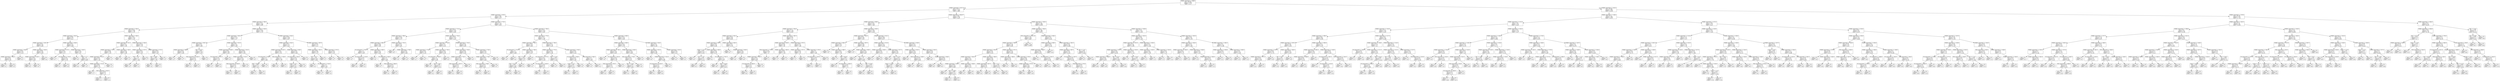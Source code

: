 digraph Tree {
node [shape=box] ;
0 [label="NMHC_measured <= 1068.5\nmse = 48.089\nsamples = 2135\nvalue = 9.113"] ;
1 [label="NMHC_measured <= 827.5\nmse = 10.673\nsamples = 1631\nvalue = 5.988"] ;
0 -> 1 [labeldistance=2.5, labelangle=45, headlabel="True"] ;
2 [label="NMHC_measured <= 679.5\nmse = 2.598\nsamples = 911\nvalue = 3.477"] ;
1 -> 2 ;
3 [label="NMHC_measured <= 580.5\nmse = 0.787\nsamples = 454\nvalue = 2.099"] ;
2 -> 3 ;
4 [label="NMHC_measured <= 504.5\nmse = 0.246\nsamples = 195\nvalue = 1.176"] ;
3 -> 4 ;
5 [label="NMHC_measured <= 461.0\nmse = 0.069\nsamples = 77\nvalue = 0.637"] ;
4 -> 5 ;
6 [label="NMHC_measured <= 420.5\nmse = 0.023\nsamples = 36\nvalue = 0.404"] ;
5 -> 6 ;
7 [label="NMHC_measured <= 404.5\nmse = 0.004\nsamples = 13\nvalue = 0.235"] ;
6 -> 7 ;
8 [label="NMHC_measured <= 385.0\nmse = 0.001\nsamples = 8\nvalue = 0.182"] ;
7 -> 8 ;
9 [label="mse = 0.0\nsamples = 2\nvalue = 0.1"] ;
8 -> 9 ;
10 [label="mse = 0.0\nsamples = 6\nvalue = 0.2"] ;
8 -> 10 ;
11 [label="mse = -0.0\nsamples = 5\nvalue = 0.3"] ;
7 -> 11 ;
12 [label="NMHC_measured <= 450.0\nmse = 0.006\nsamples = 23\nvalue = 0.509"] ;
6 -> 12 ;
13 [label="NMHC_measured <= 435.5\nmse = 0.002\nsamples = 16\nvalue = 0.462"] ;
12 -> 13 ;
14 [label="mse = 0.0\nsamples = 6\nvalue = 0.4"] ;
13 -> 14 ;
15 [label="mse = -0.0\nsamples = 10\nvalue = 0.5"] ;
13 -> 15 ;
16 [label="mse = 0.0\nsamples = 7\nvalue = 0.6"] ;
12 -> 16 ;
17 [label="NMHC_measured <= 484.0\nmse = 0.015\nsamples = 41\nvalue = 0.849"] ;
5 -> 17 ;
18 [label="NMHC_measured <= 472.5\nmse = 0.002\nsamples = 23\nvalue = 0.74"] ;
17 -> 18 ;
19 [label="mse = 0.0\nsamples = 13\nvalue = 0.7"] ;
18 -> 19 ;
20 [label="CO_measured <= 725.0\nmse = 0.001\nsamples = 10\nvalue = 0.792"] ;
18 -> 20 ;
21 [label="mse = 0.0\nsamples = 1\nvalue = 0.7"] ;
20 -> 21 ;
22 [label="mse = -0.0\nsamples = 9\nvalue = 0.8"] ;
20 -> 22 ;
23 [label="NMHC_measured <= 493.5\nmse = 0.002\nsamples = 18\nvalue = 0.97"] ;
17 -> 23 ;
24 [label="mse = 0.0\nsamples = 4\nvalue = 0.9"] ;
23 -> 24 ;
25 [label="temp <= 2.1\nmse = 0.0\nsamples = 14\nvalue = 0.995"] ;
23 -> 25 ;
26 [label="mse = 0.0\nsamples = 1\nvalue = 0.9"] ;
25 -> 26 ;
27 [label="mse = 0.0\nsamples = 13\nvalue = 1.0"] ;
25 -> 27 ;
28 [label="NMHC_measured <= 548.5\nmse = 0.06\nsamples = 118\nvalue = 1.514"] ;
4 -> 28 ;
29 [label="NMHC_measured <= 531.5\nmse = 0.017\nsamples = 62\nvalue = 1.326"] ;
28 -> 29 ;
30 [label="NMHC_measured <= 523.5\nmse = 0.006\nsamples = 34\nvalue = 1.218"] ;
29 -> 30 ;
31 [label="NMHC_measured <= 514.5\nmse = 0.002\nsamples = 21\nvalue = 1.165"] ;
30 -> 31 ;
32 [label="NMHC_measured <= 513.0\nmse = 0.001\nsamples = 8\nvalue = 1.115"] ;
31 -> 32 ;
33 [label="mse = 0.0\nsamples = 6\nvalue = 1.1"] ;
32 -> 33 ;
34 [label="NO2_measured <= 825.5\nmse = 0.002\nsamples = 2\nvalue = 1.15"] ;
32 -> 34 ;
35 [label="mse = 0.0\nsamples = 1\nvalue = 1.1"] ;
34 -> 35 ;
36 [label="mse = 0.0\nsamples = 1\nvalue = 1.2"] ;
34 -> 36 ;
37 [label="mse = -0.0\nsamples = 13\nvalue = 1.2"] ;
31 -> 37 ;
38 [label="mse = 0.0\nsamples = 13\nvalue = 1.3"] ;
30 -> 38 ;
39 [label="NMHC_measured <= 540.5\nmse = 0.002\nsamples = 28\nvalue = 1.446"] ;
29 -> 39 ;
40 [label="mse = 0.0\nsamples = 16\nvalue = 1.4"] ;
39 -> 40 ;
41 [label="mse = -0.0\nsamples = 12\nvalue = 1.5"] ;
39 -> 41 ;
42 [label="NMHC_measured <= 564.0\nmse = 0.014\nsamples = 56\nvalue = 1.751"] ;
28 -> 42 ;
43 [label="NMHC_measured <= 557.0\nmse = 0.002\nsamples = 25\nvalue = 1.623"] ;
42 -> 43 ;
44 [label="RH <= 75.1\nmse = 0.0\nsamples = 17\nvalue = 1.596"] ;
43 -> 44 ;
45 [label="mse = -0.0\nsamples = 16\nvalue = 1.6"] ;
44 -> 45 ;
46 [label="mse = 0.0\nsamples = 1\nvalue = 1.5"] ;
44 -> 46 ;
47 [label="mse = -0.0\nsamples = 8\nvalue = 1.7"] ;
43 -> 47 ;
48 [label="NMHC_measured <= 572.5\nmse = 0.003\nsamples = 31\nvalue = 1.837"] ;
42 -> 48 ;
49 [label="AH <= 1.066\nmse = 0.001\nsamples = 18\nvalue = 1.793"] ;
48 -> 49 ;
50 [label="mse = 0.0\nsamples = 17\nvalue = 1.8"] ;
49 -> 50 ;
51 [label="mse = -0.0\nsamples = 1\nvalue = 1.7"] ;
49 -> 51 ;
52 [label="mse = 0.0\nsamples = 13\nvalue = 1.9"] ;
48 -> 52 ;
53 [label="NMHC_measured <= 629.5\nmse = 0.202\nsamples = 259\nvalue = 2.714"] ;
3 -> 53 ;
54 [label="NMHC_measured <= 602.5\nmse = 0.037\nsamples = 110\nvalue = 2.27"] ;
53 -> 54 ;
55 [label="NMHC_measured <= 595.5\nmse = 0.007\nsamples = 51\nvalue = 2.098"] ;
54 -> 55 ;
56 [label="NMHC_measured <= 588.0\nmse = 0.002\nsamples = 35\nvalue = 2.049"] ;
55 -> 56 ;
57 [label="mse = -0.0\nsamples = 19\nvalue = 2.0"] ;
56 -> 57 ;
58 [label="mse = 0.0\nsamples = 16\nvalue = 2.1"] ;
56 -> 58 ;
59 [label="AH <= 0.415\nmse = 0.001\nsamples = 16\nvalue = 2.207"] ;
55 -> 59 ;
60 [label="NOx_measured <= 1043.5\nmse = 0.002\nsamples = 5\nvalue = 2.233"] ;
59 -> 60 ;
61 [label="mse = 0.0\nsamples = 1\nvalue = 2.3"] ;
60 -> 61 ;
62 [label="mse = 0.0\nsamples = 4\nvalue = 2.2"] ;
60 -> 62 ;
63 [label="mse = -0.0\nsamples = 11\nvalue = 2.2"] ;
59 -> 63 ;
64 [label="NMHC_measured <= 615.5\nmse = 0.01\nsamples = 59\nvalue = 2.436"] ;
54 -> 64 ;
65 [label="NMHC_measured <= 609.5\nmse = 0.002\nsamples = 29\nvalue = 2.359"] ;
64 -> 65 ;
66 [label="O3_measured <= 911.0\nmse = 0.001\nsamples = 14\nvalue = 2.312"] ;
65 -> 66 ;
67 [label="mse = 0.0\nsamples = 13\nvalue = 2.3"] ;
66 -> 67 ;
68 [label="mse = -0.0\nsamples = 1\nvalue = 2.4"] ;
66 -> 68 ;
69 [label="mse = -0.0\nsamples = 15\nvalue = 2.4"] ;
65 -> 69 ;
70 [label="NMHC_measured <= 623.5\nmse = 0.003\nsamples = 30\nvalue = 2.528"] ;
64 -> 70 ;
71 [label="NMHC_measured <= 616.5\nmse = 0.001\nsamples = 19\nvalue = 2.493"] ;
70 -> 71 ;
72 [label="NOx_measured <= 1020.0\nmse = 0.002\nsamples = 3\nvalue = 2.45"] ;
71 -> 72 ;
73 [label="mse = -0.0\nsamples = 2\nvalue = 2.5"] ;
72 -> 73 ;
74 [label="mse = 0.0\nsamples = 1\nvalue = 2.4"] ;
72 -> 74 ;
75 [label="mse = -0.0\nsamples = 16\nvalue = 2.5"] ;
71 -> 75 ;
76 [label="mse = 0.0\nsamples = 11\nvalue = 2.6"] ;
70 -> 76 ;
77 [label="NMHC_measured <= 654.5\nmse = 0.059\nsamples = 149\nvalue = 3.057"] ;
53 -> 77 ;
78 [label="NMHC_measured <= 642.5\nmse = 0.012\nsamples = 72\nvalue = 2.832"] ;
77 -> 78 ;
79 [label="NMHC_measured <= 635.5\nmse = 0.003\nsamples = 41\nvalue = 2.754"] ;
78 -> 79 ;
80 [label="CO_measured <= 818.5\nmse = 0.0\nsamples = 17\nvalue = 2.696"] ;
79 -> 80 ;
81 [label="RH <= 39.05\nmse = 0.002\nsamples = 2\nvalue = 2.65"] ;
80 -> 81 ;
82 [label="mse = 0.0\nsamples = 1\nvalue = 2.7"] ;
81 -> 82 ;
83 [label="mse = -0.0\nsamples = 1\nvalue = 2.6"] ;
81 -> 83 ;
84 [label="mse = -0.0\nsamples = 15\nvalue = 2.7"] ;
80 -> 84 ;
85 [label="NOx_measured <= 1359.5\nmse = 0.0\nsamples = 24\nvalue = 2.795"] ;
79 -> 85 ;
86 [label="mse = 0.0\nsamples = 23\nvalue = 2.8"] ;
85 -> 86 ;
87 [label="mse = 0.0\nsamples = 1\nvalue = 2.7"] ;
85 -> 87 ;
88 [label="NMHC_measured <= 649.5\nmse = 0.002\nsamples = 31\nvalue = 2.946"] ;
78 -> 88 ;
89 [label="CO_measured <= 854.0\nmse = 0.001\nsamples = 19\nvalue = 2.914"] ;
88 -> 89 ;
90 [label="temp <= 3.5\nmse = 0.002\nsamples = 3\nvalue = 2.967"] ;
89 -> 90 ;
91 [label="mse = 0.0\nsamples = 1\nvalue = 3.0"] ;
90 -> 91 ;
92 [label="mse = -0.0\nsamples = 2\nvalue = 2.9"] ;
90 -> 92 ;
93 [label="mse = 0.0\nsamples = 16\nvalue = 2.9"] ;
89 -> 93 ;
94 [label="mse = 0.0\nsamples = 12\nvalue = 3.0"] ;
88 -> 94 ;
95 [label="NMHC_measured <= 667.0\nmse = 0.016\nsamples = 77\nvalue = 3.257"] ;
77 -> 95 ;
96 [label="NMHC_measured <= 661.5\nmse = 0.003\nsamples = 36\nvalue = 3.117"] ;
95 -> 96 ;
97 [label="RH <= 29.7\nmse = 0.001\nsamples = 28\nvalue = 3.093"] ;
96 -> 97 ;
98 [label="mse = 0.0\nsamples = 1\nvalue = 3.0"] ;
97 -> 98 ;
99 [label="O3_measured <= 1126.5\nmse = 0.0\nsamples = 27\nvalue = 3.097"] ;
97 -> 99 ;
100 [label="mse = 0.0\nsamples = 26\nvalue = 3.1"] ;
99 -> 100 ;
101 [label="mse = 0.0\nsamples = 1\nvalue = 3.0"] ;
99 -> 101 ;
102 [label="mse = 0.0\nsamples = 8\nvalue = 3.2"] ;
96 -> 102 ;
103 [label="NMHC_measured <= 673.5\nmse = 0.002\nsamples = 41\nvalue = 3.357"] ;
95 -> 103 ;
104 [label="mse = 0.0\nsamples = 19\nvalue = 3.3"] ;
103 -> 104 ;
105 [label="mse = -0.0\nsamples = 22\nvalue = 3.4"] ;
103 -> 105 ;
106 [label="NMHC_measured <= 755.5\nmse = 0.712\nsamples = 457\nvalue = 4.819"] ;
2 -> 106 ;
107 [label="NMHC_measured <= 713.5\nmse = 0.165\nsamples = 233\nvalue = 4.094"] ;
106 -> 107 ;
108 [label="NMHC_measured <= 696.5\nmse = 0.029\nsamples = 120\nvalue = 3.717"] ;
107 -> 108 ;
109 [label="NMHC_measured <= 685.5\nmse = 0.006\nsamples = 68\nvalue = 3.585"] ;
108 -> 109 ;
110 [label="O3_measured <= 1031.5\nmse = 0.0\nsamples = 24\nvalue = 3.503"] ;
109 -> 110 ;
111 [label="mse = 0.0\nsamples = 22\nvalue = 3.5"] ;
110 -> 111 ;
112 [label="O3_measured <= 1120.0\nmse = 0.002\nsamples = 2\nvalue = 3.52"] ;
110 -> 112 ;
113 [label="mse = 0.0\nsamples = 1\nvalue = 3.6"] ;
112 -> 113 ;
114 [label="mse = -0.0\nsamples = 1\nvalue = 3.5"] ;
112 -> 114 ;
115 [label="NMHC_measured <= 690.5\nmse = 0.002\nsamples = 44\nvalue = 3.634"] ;
109 -> 115 ;
116 [label="mse = 0.0\nsamples = 27\nvalue = 3.6"] ;
115 -> 116 ;
117 [label="O3_measured <= 826.5\nmse = 0.0\nsamples = 17\nvalue = 3.695"] ;
115 -> 117 ;
118 [label="mse = -0.0\nsamples = 14\nvalue = 3.7"] ;
117 -> 118 ;
119 [label="NOx_measured <= 884.0\nmse = 0.002\nsamples = 3\nvalue = 3.667"] ;
117 -> 119 ;
120 [label="mse = 0.0\nsamples = 1\nvalue = 3.6"] ;
119 -> 120 ;
121 [label="mse = 0.0\nsamples = 2\nvalue = 3.7"] ;
119 -> 121 ;
122 [label="NMHC_measured <= 702.5\nmse = 0.007\nsamples = 52\nvalue = 3.891"] ;
108 -> 122 ;
123 [label="mse = 0.0\nsamples = 21\nvalue = 3.8"] ;
122 -> 123 ;
124 [label="NMHC_measured <= 708.5\nmse = 0.002\nsamples = 31\nvalue = 3.948"] ;
122 -> 124 ;
125 [label="mse = -0.0\nsamples = 17\nvalue = 3.9"] ;
124 -> 125 ;
126 [label="mse = 0.0\nsamples = 14\nvalue = 4.0"] ;
124 -> 126 ;
127 [label="NMHC_measured <= 734.5\nmse = 0.045\nsamples = 113\nvalue = 4.432"] ;
107 -> 127 ;
128 [label="NMHC_measured <= 724.0\nmse = 0.01\nsamples = 57\nvalue = 4.255"] ;
127 -> 128 ;
129 [label="NMHC_measured <= 718.5\nmse = 0.002\nsamples = 22\nvalue = 4.145"] ;
128 -> 129 ;
130 [label="mse = 0.0\nsamples = 12\nvalue = 4.1"] ;
129 -> 130 ;
131 [label="mse = -0.0\nsamples = 10\nvalue = 4.2"] ;
129 -> 131 ;
132 [label="NMHC_measured <= 730.5\nmse = 0.002\nsamples = 35\nvalue = 4.329"] ;
128 -> 132 ;
133 [label="CO_measured <= 1094.5\nmse = 0.0\nsamples = 26\nvalue = 4.302"] ;
132 -> 133 ;
134 [label="mse = -0.0\nsamples = 24\nvalue = 4.3"] ;
133 -> 134 ;
135 [label="AH <= 1.057\nmse = 0.002\nsamples = 2\nvalue = 4.333"] ;
133 -> 135 ;
136 [label="mse = 0.0\nsamples = 1\nvalue = 4.4"] ;
135 -> 136 ;
137 [label="mse = 0.0\nsamples = 1\nvalue = 4.3"] ;
135 -> 137 ;
138 [label="mse = -0.0\nsamples = 9\nvalue = 4.4"] ;
132 -> 138 ;
139 [label="NMHC_measured <= 745.5\nmse = 0.015\nsamples = 56\nvalue = 4.618"] ;
127 -> 139 ;
140 [label="NMHC_measured <= 740.5\nmse = 0.003\nsamples = 33\nvalue = 4.533"] ;
139 -> 140 ;
141 [label="NMHC_measured <= 735.5\nmse = 0.001\nsamples = 22\nvalue = 4.492"] ;
140 -> 141 ;
142 [label="NO2_measured <= 947.5\nmse = 0.003\nsamples = 3\nvalue = 4.45"] ;
141 -> 142 ;
143 [label="mse = 0.0\nsamples = 1\nvalue = 4.4"] ;
142 -> 143 ;
144 [label="mse = -0.0\nsamples = 2\nvalue = 4.5"] ;
142 -> 144 ;
145 [label="mse = 0.0\nsamples = 19\nvalue = 4.5"] ;
141 -> 145 ;
146 [label="mse = 0.0\nsamples = 11\nvalue = 4.6"] ;
140 -> 146 ;
147 [label="NMHC_measured <= 750.5\nmse = 0.003\nsamples = 23\nvalue = 4.751"] ;
139 -> 147 ;
148 [label="NMHC_measured <= 746.5\nmse = 0.001\nsamples = 12\nvalue = 4.694"] ;
147 -> 148 ;
149 [label="NOx_measured <= 798.0\nmse = 0.002\nsamples = 2\nvalue = 4.667"] ;
148 -> 149 ;
150 [label="mse = 0.0\nsamples = 1\nvalue = 4.7"] ;
149 -> 150 ;
151 [label="mse = 0.0\nsamples = 1\nvalue = 4.6"] ;
149 -> 151 ;
152 [label="mse = -0.0\nsamples = 10\nvalue = 4.7"] ;
148 -> 152 ;
153 [label="mse = 0.0\nsamples = 11\nvalue = 4.8"] ;
147 -> 153 ;
154 [label="NMHC_measured <= 790.5\nmse = 0.181\nsamples = 224\nvalue = 5.562"] ;
106 -> 154 ;
155 [label="NMHC_measured <= 770.5\nmse = 0.037\nsamples = 111\nvalue = 5.199"] ;
154 -> 155 ;
156 [label="NMHC_measured <= 760.5\nmse = 0.006\nsamples = 41\nvalue = 4.982"] ;
155 -> 156 ;
157 [label="O3_measured <= 1215.0\nmse = 0.0\nsamples = 15\nvalue = 4.896"] ;
156 -> 157 ;
158 [label="mse = -0.0\nsamples = 14\nvalue = 4.9"] ;
157 -> 158 ;
159 [label="mse = 0.0\nsamples = 1\nvalue = 4.8"] ;
157 -> 159 ;
160 [label="NMHC_measured <= 766.5\nmse = 0.003\nsamples = 26\nvalue = 5.027"] ;
156 -> 160 ;
161 [label="RH <= 74.45\nmse = 0.001\nsamples = 19\nvalue = 5.0"] ;
160 -> 161 ;
162 [label="RH <= 24.15\nmse = 0.001\nsamples = 18\nvalue = 4.994"] ;
161 -> 162 ;
163 [label="mse = 0.0\nsamples = 2\nvalue = 4.9"] ;
162 -> 163 ;
164 [label="mse = 0.0\nsamples = 16\nvalue = 5.0"] ;
162 -> 164 ;
165 [label="mse = 0.0\nsamples = 1\nvalue = 5.1"] ;
161 -> 165 ;
166 [label="mse = 0.0\nsamples = 7\nvalue = 5.1"] ;
160 -> 166 ;
167 [label="NMHC_measured <= 780.5\nmse = 0.011\nsamples = 70\nvalue = 5.329"] ;
155 -> 167 ;
168 [label="NMHC_measured <= 775.5\nmse = 0.003\nsamples = 33\nvalue = 5.248"] ;
167 -> 168 ;
169 [label="O3_measured <= 1173.5\nmse = 0.001\nsamples = 16\nvalue = 5.193"] ;
168 -> 169 ;
170 [label="mse = -0.0\nsamples = 13\nvalue = 5.2"] ;
169 -> 170 ;
171 [label="O3_measured <= 1203.0\nmse = 0.003\nsamples = 3\nvalue = 5.15"] ;
169 -> 171 ;
172 [label="mse = 0.0\nsamples = 1\nvalue = 5.1"] ;
171 -> 172 ;
173 [label="mse = 0.0\nsamples = 2\nvalue = 5.2"] ;
171 -> 173 ;
174 [label="RH <= 71.05\nmse = 0.001\nsamples = 17\nvalue = 5.294"] ;
168 -> 174 ;
175 [label="mse = 0.0\nsamples = 16\nvalue = 5.3"] ;
174 -> 175 ;
176 [label="mse = -0.0\nsamples = 1\nvalue = 5.2"] ;
174 -> 176 ;
177 [label="NMHC_measured <= 785.5\nmse = 0.003\nsamples = 37\nvalue = 5.429"] ;
167 -> 177 ;
178 [label="CO_measured <= 949.0\nmse = 0.001\nsamples = 22\nvalue = 5.391"] ;
177 -> 178 ;
179 [label="temp <= 4.3\nmse = 0.002\nsamples = 3\nvalue = 5.325"] ;
178 -> 179 ;
180 [label="mse = 0.0\nsamples = 1\nvalue = 5.4"] ;
179 -> 180 ;
181 [label="mse = 0.0\nsamples = 2\nvalue = 5.3"] ;
179 -> 181 ;
182 [label="mse = -0.0\nsamples = 19\nvalue = 5.4"] ;
178 -> 182 ;
183 [label="NOx_measured <= 982.5\nmse = 0.0\nsamples = 15\nvalue = 5.495"] ;
177 -> 183 ;
184 [label="mse = 0.0\nsamples = 14\nvalue = 5.5"] ;
183 -> 184 ;
185 [label="mse = 0.0\nsamples = 1\nvalue = 5.4"] ;
183 -> 185 ;
186 [label="NMHC_measured <= 809.5\nmse = 0.054\nsamples = 113\nvalue = 5.936"] ;
154 -> 186 ;
187 [label="NMHC_measured <= 800.5\nmse = 0.013\nsamples = 60\nvalue = 5.735"] ;
186 -> 187 ;
188 [label="NMHC_measured <= 795.5\nmse = 0.003\nsamples = 34\nvalue = 5.655"] ;
187 -> 188 ;
189 [label="mse = -0.0\nsamples = 18\nvalue = 5.6"] ;
188 -> 189 ;
190 [label="O3_measured <= 822.0\nmse = 0.001\nsamples = 16\nvalue = 5.707"] ;
188 -> 190 ;
191 [label="NOx_measured <= 705.5\nmse = 0.002\nsamples = 5\nvalue = 5.733"] ;
190 -> 191 ;
192 [label="mse = 0.0\nsamples = 2\nvalue = 5.8"] ;
191 -> 192 ;
193 [label="mse = 0.0\nsamples = 3\nvalue = 5.7"] ;
191 -> 193 ;
194 [label="mse = 0.0\nsamples = 11\nvalue = 5.7"] ;
190 -> 194 ;
195 [label="NMHC_measured <= 805.5\nmse = 0.002\nsamples = 26\nvalue = 5.858"] ;
187 -> 195 ;
196 [label="NOx_measured <= 730.0\nmse = 0.001\nsamples = 13\nvalue = 5.812"] ;
195 -> 196 ;
197 [label="RH <= 57.95\nmse = 0.002\nsamples = 2\nvalue = 5.867"] ;
196 -> 197 ;
198 [label="mse = 0.0\nsamples = 1\nvalue = 5.9"] ;
197 -> 198 ;
199 [label="mse = -0.0\nsamples = 1\nvalue = 5.8"] ;
197 -> 199 ;
200 [label="mse = 0.0\nsamples = 11\nvalue = 5.8"] ;
196 -> 200 ;
201 [label="mse = -0.0\nsamples = 13\nvalue = 5.9"] ;
195 -> 201 ;
202 [label="NMHC_measured <= 818.5\nmse = 0.011\nsamples = 53\nvalue = 6.148"] ;
186 -> 202 ;
203 [label="NMHC_measured <= 813.5\nmse = 0.002\nsamples = 28\nvalue = 6.059"] ;
202 -> 203 ;
204 [label="mse = 0.0\nsamples = 13\nvalue = 6.0"] ;
203 -> 204 ;
205 [label="NMHC_measured <= 814.5\nmse = 0.0\nsamples = 15\nvalue = 6.096"] ;
203 -> 205 ;
206 [label="CO_measured <= 1016.5\nmse = 0.002\nsamples = 2\nvalue = 6.067"] ;
205 -> 206 ;
207 [label="mse = 0.0\nsamples = 1\nvalue = 6.1"] ;
206 -> 207 ;
208 [label="mse = 0.0\nsamples = 1\nvalue = 6.0"] ;
206 -> 208 ;
209 [label="mse = 0.0\nsamples = 13\nvalue = 6.1"] ;
205 -> 209 ;
210 [label="NMHC_measured <= 823.5\nmse = 0.002\nsamples = 25\nvalue = 6.24"] ;
202 -> 210 ;
211 [label="mse = 0.0\nsamples = 14\nvalue = 6.2"] ;
210 -> 211 ;
212 [label="mse = -0.0\nsamples = 11\nvalue = 6.3"] ;
210 -> 212 ;
213 [label="NMHC_measured <= 939.077\nmse = 2.685\nsamples = 720\nvalue = 9.189"] ;
1 -> 213 ;
214 [label="NMHC_measured <= 880.5\nmse = 0.539\nsamples = 311\nvalue = 7.568"] ;
213 -> 214 ;
215 [label="NMHC_measured <= 854.5\nmse = 0.114\nsamples = 156\nvalue = 6.934"] ;
214 -> 215 ;
216 [label="NMHC_measured <= 841.5\nmse = 0.028\nsamples = 82\nvalue = 6.643"] ;
215 -> 216 ;
217 [label="NMHC_measured <= 832.5\nmse = 0.009\nsamples = 41\nvalue = 6.508"] ;
216 -> 217 ;
218 [label="temp <= 14.4\nmse = 0.001\nsamples = 15\nvalue = 6.391"] ;
217 -> 218 ;
219 [label="mse = 0.0\nsamples = 12\nvalue = 6.4"] ;
218 -> 219 ;
220 [label="AH <= 1.28\nmse = 0.002\nsamples = 3\nvalue = 6.333"] ;
218 -> 220 ;
221 [label="mse = 0.0\nsamples = 2\nvalue = 6.3"] ;
220 -> 221 ;
222 [label="mse = 0.0\nsamples = 1\nvalue = 6.4"] ;
220 -> 222 ;
223 [label="NMHC_measured <= 836.5\nmse = 0.002\nsamples = 26\nvalue = 6.573"] ;
217 -> 223 ;
224 [label="mse = 0.0\nsamples = 7\nvalue = 6.5"] ;
223 -> 224 ;
225 [label="O3_measured <= 1201.5\nmse = 0.0\nsamples = 19\nvalue = 6.597"] ;
223 -> 225 ;
226 [label="mse = 0.0\nsamples = 16\nvalue = 6.6"] ;
225 -> 226 ;
227 [label="RH <= 52.95\nmse = 0.002\nsamples = 3\nvalue = 6.567"] ;
225 -> 227 ;
228 [label="mse = 0.0\nsamples = 1\nvalue = 6.5"] ;
227 -> 228 ;
229 [label="mse = 0.0\nsamples = 2\nvalue = 6.6"] ;
227 -> 229 ;
230 [label="NMHC_measured <= 845.5\nmse = 0.007\nsamples = 41\nvalue = 6.791"] ;
216 -> 230 ;
231 [label="mse = 0.0\nsamples = 15\nvalue = 6.7"] ;
230 -> 231 ;
232 [label="NMHC_measured <= 850.5\nmse = 0.002\nsamples = 26\nvalue = 6.851"] ;
230 -> 232 ;
233 [label="mse = 0.0\nsamples = 11\nvalue = 6.8"] ;
232 -> 233 ;
234 [label="mse = -0.0\nsamples = 15\nvalue = 6.9"] ;
232 -> 234 ;
235 [label="NMHC_measured <= 867.5\nmse = 0.034\nsamples = 74\nvalue = 7.22"] ;
215 -> 235 ;
236 [label="NMHC_measured <= 859.5\nmse = 0.008\nsamples = 41\nvalue = 7.08"] ;
235 -> 236 ;
237 [label="NOx_measured <= 1702.0\nmse = 0.002\nsamples = 19\nvalue = 7.0"] ;
236 -> 237 ;
238 [label="NMHC_measured <= 855.5\nmse = 0.001\nsamples = 18\nvalue = 6.991"] ;
237 -> 238 ;
239 [label="CO_measured <= 1083.0\nmse = 0.002\nsamples = 4\nvalue = 6.94"] ;
238 -> 239 ;
240 [label="mse = -0.0\nsamples = 2\nvalue = 6.9"] ;
239 -> 240 ;
241 [label="mse = 0.0\nsamples = 2\nvalue = 7.0"] ;
239 -> 241 ;
242 [label="mse = 0.0\nsamples = 14\nvalue = 7.0"] ;
238 -> 242 ;
243 [label="mse = 0.0\nsamples = 1\nvalue = 7.1"] ;
237 -> 243 ;
244 [label="NMHC_measured <= 863.5\nmse = 0.002\nsamples = 22\nvalue = 7.158"] ;
236 -> 244 ;
245 [label="mse = -0.0\nsamples = 10\nvalue = 7.1"] ;
244 -> 245 ;
246 [label="mse = 0.0\nsamples = 12\nvalue = 7.2"] ;
244 -> 246 ;
247 [label="NMHC_measured <= 875.5\nmse = 0.007\nsamples = 33\nvalue = 7.408"] ;
235 -> 247 ;
248 [label="NMHC_measured <= 871.5\nmse = 0.002\nsamples = 22\nvalue = 7.35"] ;
247 -> 248 ;
249 [label="mse = 0.0\nsamples = 12\nvalue = 7.3"] ;
248 -> 249 ;
250 [label="mse = -0.0\nsamples = 10\nvalue = 7.4"] ;
248 -> 250 ;
251 [label="NMHC_measured <= 876.5\nmse = 0.0\nsamples = 11\nvalue = 7.495"] ;
247 -> 251 ;
252 [label="CO_measured <= 1075.5\nmse = 0.002\nsamples = 2\nvalue = 7.467"] ;
251 -> 252 ;
253 [label="mse = 0.0\nsamples = 1\nvalue = 7.4"] ;
252 -> 253 ;
254 [label="mse = 0.0\nsamples = 1\nvalue = 7.5"] ;
252 -> 254 ;
255 [label="mse = 0.0\nsamples = 9\nvalue = 7.5"] ;
251 -> 255 ;
256 [label="NMHC_measured <= 905.5\nmse = 0.166\nsamples = 155\nvalue = 8.196"] ;
214 -> 256 ;
257 [label="NMHC_measured <= 892.5\nmse = 0.031\nsamples = 69\nvalue = 7.813"] ;
256 -> 257 ;
258 [label="NMHC_measured <= 884.5\nmse = 0.005\nsamples = 41\nvalue = 7.677"] ;
257 -> 258 ;
259 [label="mse = 0.0\nsamples = 19\nvalue = 7.6"] ;
258 -> 259 ;
260 [label="NMHC_measured <= 888.5\nmse = 0.002\nsamples = 22\nvalue = 7.726"] ;
258 -> 260 ;
261 [label="mse = 0.0\nsamples = 14\nvalue = 7.7"] ;
260 -> 261 ;
262 [label="RH <= 64.05\nmse = 0.001\nsamples = 8\nvalue = 7.791"] ;
260 -> 262 ;
263 [label="mse = 0.0\nsamples = 6\nvalue = 7.8"] ;
262 -> 263 ;
264 [label="O3_measured <= 1092.0\nmse = 0.002\nsamples = 2\nvalue = 7.75"] ;
262 -> 264 ;
265 [label="mse = 0.0\nsamples = 1\nvalue = 7.8"] ;
264 -> 265 ;
266 [label="mse = -0.0\nsamples = 1\nvalue = 7.7"] ;
264 -> 266 ;
267 [label="NMHC_measured <= 897.5\nmse = 0.008\nsamples = 28\nvalue = 7.992"] ;
257 -> 267 ;
268 [label="mse = 0.0\nsamples = 10\nvalue = 7.9"] ;
267 -> 268 ;
269 [label="NMHC_measured <= 900.5\nmse = 0.002\nsamples = 18\nvalue = 8.067"] ;
267 -> 269 ;
270 [label="mse = 0.0\nsamples = 4\nvalue = 8.0"] ;
269 -> 270 ;
271 [label="RH <= 74.3\nmse = 0.0\nsamples = 14\nvalue = 8.095"] ;
269 -> 271 ;
272 [label="mse = 0.0\nsamples = 11\nvalue = 8.1"] ;
271 -> 272 ;
273 [label="AH <= 0.782\nmse = 0.002\nsamples = 3\nvalue = 8.075"] ;
271 -> 273 ;
274 [label="mse = 0.0\nsamples = 2\nvalue = 8.1"] ;
273 -> 274 ;
275 [label="mse = 0.0\nsamples = 1\nvalue = 8.0"] ;
273 -> 275 ;
276 [label="NMHC_measured <= 921.5\nmse = 0.054\nsamples = 86\nvalue = 8.517"] ;
256 -> 276 ;
277 [label="NMHC_measured <= 913.0\nmse = 0.012\nsamples = 45\nvalue = 8.339"] ;
276 -> 277 ;
278 [label="NMHC_measured <= 909.5\nmse = 0.002\nsamples = 21\nvalue = 8.233"] ;
277 -> 278 ;
279 [label="mse = 0.0\nsamples = 13\nvalue = 8.2"] ;
278 -> 279 ;
280 [label="mse = -0.0\nsamples = 8\nvalue = 8.3"] ;
278 -> 280 ;
281 [label="NMHC_measured <= 917.5\nmse = 0.002\nsamples = 24\nvalue = 8.432"] ;
277 -> 281 ;
282 [label="mse = -0.0\nsamples = 16\nvalue = 8.4"] ;
281 -> 282 ;
283 [label="RH <= 31.75\nmse = 0.001\nsamples = 8\nvalue = 8.493"] ;
281 -> 283 ;
284 [label="temp <= 12.45\nmse = 0.003\nsamples = 2\nvalue = 8.45"] ;
283 -> 284 ;
285 [label="mse = 0.0\nsamples = 1\nvalue = 8.4"] ;
284 -> 285 ;
286 [label="mse = 0.0\nsamples = 1\nvalue = 8.5"] ;
284 -> 286 ;
287 [label="mse = 0.0\nsamples = 6\nvalue = 8.5"] ;
283 -> 287 ;
288 [label="NMHC_measured <= 929.0\nmse = 0.013\nsamples = 41\nvalue = 8.753"] ;
276 -> 288 ;
289 [label="NMHC_measured <= 925.5\nmse = 0.002\nsamples = 19\nvalue = 8.654"] ;
288 -> 289 ;
290 [label="mse = 0.0\nsamples = 8\nvalue = 8.6"] ;
289 -> 290 ;
291 [label="NO2_measured <= 1308.5\nmse = 0.001\nsamples = 11\nvalue = 8.694"] ;
289 -> 291 ;
292 [label="mse = 0.0\nsamples = 10\nvalue = 8.7"] ;
291 -> 292 ;
293 [label="mse = 0.0\nsamples = 1\nvalue = 8.6"] ;
291 -> 293 ;
294 [label="NMHC_measured <= 933.5\nmse = 0.004\nsamples = 22\nvalue = 8.847"] ;
288 -> 294 ;
295 [label="mse = 0.0\nsamples = 13\nvalue = 8.8"] ;
294 -> 295 ;
296 [label="NMHC_measured <= 936.5\nmse = 0.002\nsamples = 9\nvalue = 8.927"] ;
294 -> 296 ;
297 [label="mse = 0.0\nsamples = 6\nvalue = 8.9"] ;
296 -> 297 ;
298 [label="mse = 0.0\nsamples = 3\nvalue = 9.0"] ;
296 -> 298 ;
299 [label="NMHC_measured <= 1005.5\nmse = 0.703\nsamples = 409\nvalue = 10.456"] ;
213 -> 299 ;
300 [label="NMHC_measured <= 984.0\nmse = 0.138\nsamples = 286\nvalue = 9.974"] ;
299 -> 300 ;
301 [label="NO2_measured <= 1454.132\nmse = 0.109\nsamples = 235\nvalue = 9.885"] ;
300 -> 301 ;
302 [label="NMHC_measured <= 965.0\nmse = 0.122\nsamples = 96\nvalue = 9.581"] ;
301 -> 302 ;
303 [label="NMHC_measured <= 953.0\nmse = 0.042\nsamples = 51\nvalue = 9.324"] ;
302 -> 303 ;
304 [label="NMHC_measured <= 945.5\nmse = 0.01\nsamples = 33\nvalue = 9.153"] ;
303 -> 304 ;
305 [label="NMHC_measured <= 941.5\nmse = 0.003\nsamples = 16\nvalue = 9.068"] ;
304 -> 305 ;
306 [label="mse = 0.0\nsamples = 5\nvalue = 9.0"] ;
305 -> 306 ;
307 [label="AH <= 1.049\nmse = 0.001\nsamples = 11\nvalue = 9.107"] ;
305 -> 307 ;
308 [label="mse = 0.0\nsamples = 10\nvalue = 9.1"] ;
307 -> 308 ;
309 [label="mse = 0.0\nsamples = 1\nvalue = 9.2"] ;
307 -> 309 ;
310 [label="NMHC_measured <= 949.0\nmse = 0.002\nsamples = 17\nvalue = 9.235"] ;
304 -> 310 ;
311 [label="mse = 0.0\nsamples = 10\nvalue = 9.2"] ;
310 -> 311 ;
312 [label="mse = -0.0\nsamples = 7\nvalue = 9.3"] ;
310 -> 312 ;
313 [label="NMHC_measured <= 960.5\nmse = 0.005\nsamples = 18\nvalue = 9.526"] ;
303 -> 313 ;
314 [label="NMHC_measured <= 957.5\nmse = 0.002\nsamples = 9\nvalue = 9.472"] ;
313 -> 314 ;
315 [label="mse = 0.0\nsamples = 3\nvalue = 9.4"] ;
314 -> 315 ;
316 [label="mse = 0.0\nsamples = 6\nvalue = 9.5"] ;
314 -> 316 ;
317 [label="RH <= 15.1\nmse = 0.002\nsamples = 9\nvalue = 9.575"] ;
313 -> 317 ;
318 [label="mse = 0.0\nsamples = 1\nvalue = 9.5"] ;
317 -> 318 ;
319 [label="mse = 0.0\nsamples = 8\nvalue = 9.6"] ;
317 -> 319 ;
320 [label="NMHC_measured <= 971.5\nmse = 0.023\nsamples = 45\nvalue = 9.924"] ;
302 -> 320 ;
321 [label="NMHC_measured <= 969.0\nmse = 0.002\nsamples = 15\nvalue = 9.725"] ;
320 -> 321 ;
322 [label="mse = 0.0\nsamples = 11\nvalue = 9.7"] ;
321 -> 322 ;
323 [label="mse = -0.0\nsamples = 4\nvalue = 9.8"] ;
321 -> 323 ;
324 [label="NMHC_measured <= 979.5\nmse = 0.006\nsamples = 30\nvalue = 10.019"] ;
320 -> 324 ;
325 [label="NMHC_measured <= 975.5\nmse = 0.002\nsamples = 18\nvalue = 9.964"] ;
324 -> 325 ;
326 [label="mse = 0.0\nsamples = 7\nvalue = 9.9"] ;
325 -> 326 ;
327 [label="mse = 0.0\nsamples = 11\nvalue = 10.0"] ;
325 -> 327 ;
328 [label="mse = -0.0\nsamples = 12\nvalue = 10.1"] ;
324 -> 328 ;
329 [label="mse = 0.0\nsamples = 139\nvalue = 10.083"] ;
301 -> 329 ;
330 [label="NMHC_measured <= 994.5\nmse = 0.031\nsamples = 51\nvalue = 10.443"] ;
300 -> 330 ;
331 [label="NMHC_measured <= 990.5\nmse = 0.006\nsamples = 27\nvalue = 10.289"] ;
330 -> 331 ;
332 [label="NMHC_measured <= 986.5\nmse = 0.002\nsamples = 20\nvalue = 10.252"] ;
331 -> 332 ;
333 [label="mse = -0.0\nsamples = 7\nvalue = 10.2"] ;
332 -> 333 ;
334 [label="O3_measured <= 1031.5\nmse = 0.001\nsamples = 13\nvalue = 10.293"] ;
332 -> 334 ;
335 [label="mse = 0.0\nsamples = 1\nvalue = 10.2"] ;
334 -> 335 ;
336 [label="mse = -0.0\nsamples = 12\nvalue = 10.3"] ;
334 -> 336 ;
337 [label="mse = 0.0\nsamples = 7\nvalue = 10.4"] ;
331 -> 337 ;
338 [label="NMHC_measured <= 1001.5\nmse = 0.006\nsamples = 24\nvalue = 10.606"] ;
330 -> 338 ;
339 [label="NMHC_measured <= 997.5\nmse = 0.002\nsamples = 15\nvalue = 10.552"] ;
338 -> 339 ;
340 [label="mse = 0.0\nsamples = 7\nvalue = 10.5"] ;
339 -> 340 ;
341 [label="CO_measured <= 1267.5\nmse = 0.001\nsamples = 8\nvalue = 10.592"] ;
339 -> 341 ;
342 [label="mse = -0.0\nsamples = 6\nvalue = 10.6"] ;
341 -> 342 ;
343 [label="NOx_measured <= 575.0\nmse = 0.003\nsamples = 2\nvalue = 10.55"] ;
341 -> 343 ;
344 [label="mse = 0.0\nsamples = 1\nvalue = 10.6"] ;
343 -> 344 ;
345 [label="mse = -0.0\nsamples = 1\nvalue = 10.5"] ;
343 -> 345 ;
346 [label="AH <= 1.157\nmse = 0.001\nsamples = 9\nvalue = 10.692"] ;
338 -> 346 ;
347 [label="mse = 0.0\nsamples = 8\nvalue = 10.7"] ;
346 -> 347 ;
348 [label="mse = 0.0\nsamples = 1\nvalue = 10.6"] ;
346 -> 348 ;
349 [label="NMHC_measured <= 1038.0\nmse = 0.28\nsamples = 123\nvalue = 11.536"] ;
299 -> 349 ;
350 [label="NMHC_measured <= 1023.5\nmse = 0.061\nsamples = 79\nvalue = 11.188"] ;
349 -> 350 ;
351 [label="NMHC_measured <= 1015.5\nmse = 0.015\nsamples = 46\nvalue = 11.005"] ;
350 -> 351 ;
352 [label="NMHC_measured <= 1012.5\nmse = 0.005\nsamples = 29\nvalue = 10.918"] ;
351 -> 352 ;
353 [label="NMHC_measured <= 1008.5\nmse = 0.002\nsamples = 19\nvalue = 10.875"] ;
352 -> 353 ;
354 [label="mse = 0.0\nsamples = 5\nvalue = 10.8"] ;
353 -> 354 ;
355 [label="mse = -0.0\nsamples = 14\nvalue = 10.9"] ;
353 -> 355 ;
356 [label="RH <= 81.25\nmse = 0.001\nsamples = 10\nvalue = 10.994"] ;
352 -> 356 ;
357 [label="mse = 0.0\nsamples = 9\nvalue = 11.0"] ;
356 -> 357 ;
358 [label="mse = -0.0\nsamples = 1\nvalue = 10.9"] ;
356 -> 358 ;
359 [label="NMHC_measured <= 1019.5\nmse = 0.002\nsamples = 17\nvalue = 11.138"] ;
351 -> 359 ;
360 [label="mse = -0.0\nsamples = 10\nvalue = 11.1"] ;
359 -> 360 ;
361 [label="RH <= 70.55\nmse = 0.001\nsamples = 7\nvalue = 11.192"] ;
359 -> 361 ;
362 [label="mse = -0.0\nsamples = 6\nvalue = 11.2"] ;
361 -> 362 ;
363 [label="mse = 0.0\nsamples = 1\nvalue = 11.1"] ;
361 -> 363 ;
364 [label="NMHC_measured <= 1030.5\nmse = 0.012\nsamples = 33\nvalue = 11.449"] ;
350 -> 364 ;
365 [label="NMHC_measured <= 1026.5\nmse = 0.002\nsamples = 20\nvalue = 11.359"] ;
364 -> 365 ;
366 [label="mse = 0.0\nsamples = 9\nvalue = 11.3"] ;
365 -> 366 ;
367 [label="mse = 0.0\nsamples = 11\nvalue = 11.4"] ;
365 -> 367 ;
368 [label="NMHC_measured <= 1033.0\nmse = 0.002\nsamples = 13\nvalue = 11.55"] ;
364 -> 368 ;
369 [label="mse = 0.0\nsamples = 6\nvalue = 11.5"] ;
368 -> 369 ;
370 [label="mse = -0.0\nsamples = 7\nvalue = 11.6"] ;
368 -> 370 ;
371 [label="NMHC_measured <= 1055.0\nmse = 0.08\nsamples = 44\nvalue = 12.145"] ;
349 -> 371 ;
372 [label="NMHC_measured <= 1044.5\nmse = 0.013\nsamples = 22\nvalue = 11.864"] ;
371 -> 372 ;
373 [label="NMHC_measured <= 1040.5\nmse = 0.002\nsamples = 9\nvalue = 11.76"] ;
372 -> 373 ;
374 [label="mse = 0.0\nsamples = 3\nvalue = 11.7"] ;
373 -> 374 ;
375 [label="mse = -0.0\nsamples = 6\nvalue = 11.8"] ;
373 -> 375 ;
376 [label="NMHC_measured <= 1048.0\nmse = 0.005\nsamples = 13\nvalue = 11.95"] ;
372 -> 376 ;
377 [label="mse = -0.0\nsamples = 8\nvalue = 11.9"] ;
376 -> 377 ;
378 [label="NMHC_measured <= 1050.5\nmse = 0.002\nsamples = 5\nvalue = 12.029"] ;
376 -> 378 ;
379 [label="mse = 0.0\nsamples = 3\nvalue = 12.0"] ;
378 -> 379 ;
380 [label="mse = 0.0\nsamples = 2\nvalue = 12.1"] ;
378 -> 380 ;
381 [label="NMHC_measured <= 1062.5\nmse = 0.01\nsamples = 22\nvalue = 12.389"] ;
371 -> 381 ;
382 [label="NMHC_measured <= 1058.0\nmse = 0.002\nsamples = 9\nvalue = 12.271"] ;
381 -> 382 ;
383 [label="mse = 0.0\nsamples = 3\nvalue = 12.2"] ;
382 -> 383 ;
384 [label="mse = 0.0\nsamples = 6\nvalue = 12.3"] ;
382 -> 384 ;
385 [label="NMHC_measured <= 1065.5\nmse = 0.002\nsamples = 13\nvalue = 12.458"] ;
381 -> 385 ;
386 [label="mse = 0.0\nsamples = 8\nvalue = 12.4"] ;
385 -> 386 ;
387 [label="mse = 0.0\nsamples = 5\nvalue = 12.5"] ;
385 -> 387 ;
388 [label="NMHC_measured <= 1352.5\nmse = 35.999\nsamples = 504\nvalue = 19.166"] ;
0 -> 388 [labeldistance=2.5, labelangle=-45, headlabel="False"] ;
389 [label="NMHC_measured <= 1196.5\nmse = 6.112\nsamples = 389\nvalue = 16.325"] ;
388 -> 389 ;
390 [label="NMHC_measured <= 1131.0\nmse = 1.362\nsamples = 217\nvalue = 14.467"] ;
389 -> 390 ;
391 [label="NMHC_measured <= 1103.0\nmse = 0.312\nsamples = 107\nvalue = 13.407"] ;
390 -> 391 ;
392 [label="NMHC_measured <= 1085.5\nmse = 0.082\nsamples = 65\nvalue = 13.036"] ;
391 -> 392 ;
393 [label="NMHC_measured <= 1079.5\nmse = 0.018\nsamples = 36\nvalue = 12.816"] ;
392 -> 393 ;
394 [label="NMHC_measured <= 1075.5\nmse = 0.006\nsamples = 22\nvalue = 12.723"] ;
393 -> 394 ;
395 [label="NMHC_measured <= 1071.5\nmse = 0.002\nsamples = 14\nvalue = 12.658"] ;
394 -> 395 ;
396 [label="mse = 0.0\nsamples = 7\nvalue = 12.6"] ;
395 -> 396 ;
397 [label="mse = 0.0\nsamples = 7\nvalue = 12.7"] ;
395 -> 397 ;
398 [label="mse = 0.0\nsamples = 8\nvalue = 12.8"] ;
394 -> 398 ;
399 [label="NMHC_measured <= 1082.5\nmse = 0.002\nsamples = 14\nvalue = 12.957"] ;
393 -> 399 ;
400 [label="RH <= 78.3\nmse = 0.001\nsamples = 6\nvalue = 12.917"] ;
399 -> 400 ;
401 [label="mse = 0.0\nsamples = 5\nvalue = 12.9"] ;
400 -> 401 ;
402 [label="mse = -0.0\nsamples = 1\nvalue = 13.0"] ;
400 -> 402 ;
403 [label="mse = -0.0\nsamples = 8\nvalue = 13.0"] ;
399 -> 403 ;
404 [label="NMHC_measured <= 1095.0\nmse = 0.017\nsamples = 29\nvalue = 13.327"] ;
392 -> 404 ;
405 [label="NMHC_measured <= 1092.0\nmse = 0.006\nsamples = 16\nvalue = 13.222"] ;
404 -> 405 ;
406 [label="NMHC_measured <= 1089.0\nmse = 0.002\nsamples = 9\nvalue = 13.162"] ;
405 -> 406 ;
407 [label="mse = 0.0\nsamples = 4\nvalue = 13.1"] ;
406 -> 407 ;
408 [label="mse = 0.0\nsamples = 5\nvalue = 13.2"] ;
406 -> 408 ;
409 [label="mse = -0.0\nsamples = 7\nvalue = 13.3"] ;
405 -> 409 ;
410 [label="NMHC_measured <= 1100.0\nmse = 0.003\nsamples = 13\nvalue = 13.443"] ;
404 -> 410 ;
411 [label="CO_measured <= 1291.5\nmse = 0.001\nsamples = 9\nvalue = 13.407"] ;
410 -> 411 ;
412 [label="mse = -0.0\nsamples = 7\nvalue = 13.4"] ;
411 -> 412 ;
413 [label="CO_measured <= 1313.0\nmse = 0.002\nsamples = 2\nvalue = 13.45"] ;
411 -> 413 ;
414 [label="mse = 0.0\nsamples = 1\nvalue = 13.5"] ;
413 -> 414 ;
415 [label="mse = 0.0\nsamples = 1\nvalue = 13.4"] ;
413 -> 415 ;
416 [label="NO2_measured <= 1341.5\nmse = 0.001\nsamples = 4\nvalue = 13.514"] ;
410 -> 416 ;
417 [label="mse = 0.0\nsamples = 1\nvalue = 13.6"] ;
416 -> 417 ;
418 [label="mse = 0.0\nsamples = 3\nvalue = 13.5"] ;
416 -> 418 ;
419 [label="NMHC_measured <= 1117.5\nmse = 0.06\nsamples = 42\nvalue = 14.049"] ;
391 -> 419 ;
420 [label="NMHC_measured <= 1108.0\nmse = 0.018\nsamples = 17\nvalue = 13.8"] ;
419 -> 420 ;
421 [label="O3_measured <= 1387.0\nmse = 0.001\nsamples = 4\nvalue = 13.614"] ;
420 -> 421 ;
422 [label="mse = 0.0\nsamples = 1\nvalue = 13.7"] ;
421 -> 422 ;
423 [label="mse = -0.0\nsamples = 3\nvalue = 13.6"] ;
421 -> 423 ;
424 [label="NMHC_measured <= 1111.5\nmse = 0.005\nsamples = 13\nvalue = 13.872"] ;
420 -> 424 ;
425 [label="mse = 0.0\nsamples = 6\nvalue = 13.8"] ;
424 -> 425 ;
426 [label="RH <= 61.45\nmse = 0.003\nsamples = 7\nvalue = 13.918"] ;
424 -> 426 ;
427 [label="CO_measured <= 1160.0\nmse = 0.001\nsamples = 5\nvalue = 13.888"] ;
426 -> 427 ;
428 [label="mse = 0.0\nsamples = 1\nvalue = 13.8"] ;
427 -> 428 ;
429 [label="mse = -0.0\nsamples = 4\nvalue = 13.9"] ;
427 -> 429 ;
430 [label="mse = 0.0\nsamples = 2\nvalue = 14.0"] ;
426 -> 430 ;
431 [label="NMHC_measured <= 1124.5\nmse = 0.012\nsamples = 25\nvalue = 14.232"] ;
419 -> 431 ;
432 [label="NMHC_measured <= 1121.5\nmse = 0.005\nsamples = 15\nvalue = 14.144"] ;
431 -> 432 ;
433 [label="RH <= 64.2\nmse = 0.002\nsamples = 7\nvalue = 14.075"] ;
432 -> 433 ;
434 [label="mse = 0.0\nsamples = 5\nvalue = 14.1"] ;
433 -> 434 ;
435 [label="mse = -0.0\nsamples = 2\nvalue = 14.0"] ;
433 -> 435 ;
436 [label="mse = 0.0\nsamples = 8\nvalue = 14.2"] ;
432 -> 436 ;
437 [label="NMHC_measured <= 1127.5\nmse = 0.002\nsamples = 10\nvalue = 14.331"] ;
431 -> 437 ;
438 [label="mse = -0.0\nsamples = 5\nvalue = 14.3"] ;
437 -> 438 ;
439 [label="NO2_measured <= 1223.0\nmse = 0.001\nsamples = 5\nvalue = 14.383"] ;
437 -> 439 ;
440 [label="mse = 0.0\nsamples = 1\nvalue = 14.3"] ;
439 -> 440 ;
441 [label="mse = -0.0\nsamples = 4\nvalue = 14.4"] ;
439 -> 441 ;
442 [label="NMHC_measured <= 1162.0\nmse = 0.287\nsamples = 110\nvalue = 15.47"] ;
390 -> 442 ;
443 [label="NMHC_measured <= 1146.5\nmse = 0.074\nsamples = 48\nvalue = 14.994"] ;
442 -> 443 ;
444 [label="NMHC_measured <= 1139.0\nmse = 0.019\nsamples = 21\nvalue = 14.707"] ;
443 -> 444 ;
445 [label="NMHC_measured <= 1134.5\nmse = 0.006\nsamples = 9\nvalue = 14.567"] ;
444 -> 445 ;
446 [label="mse = -0.0\nsamples = 5\nvalue = 14.5"] ;
445 -> 446 ;
447 [label="NO2_measured <= 1516.5\nmse = 0.002\nsamples = 4\nvalue = 14.633"] ;
445 -> 447 ;
448 [label="mse = 0.0\nsamples = 3\nvalue = 14.6"] ;
447 -> 448 ;
449 [label="mse = 0.0\nsamples = 1\nvalue = 14.7"] ;
447 -> 449 ;
450 [label="NMHC_measured <= 1143.5\nmse = 0.007\nsamples = 12\nvalue = 14.8"] ;
444 -> 450 ;
451 [label="NMHC_measured <= 1141.5\nmse = 0.002\nsamples = 9\nvalue = 14.75"] ;
450 -> 451 ;
452 [label="NOx_measured <= 534.0\nmse = 0.001\nsamples = 5\nvalue = 14.714"] ;
451 -> 452 ;
453 [label="CO_measured <= 1385.0\nmse = 0.002\nsamples = 2\nvalue = 14.75"] ;
452 -> 453 ;
454 [label="mse = 0.0\nsamples = 1\nvalue = 14.8"] ;
453 -> 454 ;
455 [label="mse = 0.0\nsamples = 1\nvalue = 14.7"] ;
453 -> 455 ;
456 [label="mse = 0.0\nsamples = 3\nvalue = 14.7"] ;
452 -> 456 ;
457 [label="mse = 0.0\nsamples = 4\nvalue = 14.8"] ;
451 -> 457 ;
458 [label="mse = 0.0\nsamples = 3\nvalue = 14.9"] ;
450 -> 458 ;
459 [label="NMHC_measured <= 1154.0\nmse = 0.024\nsamples = 27\nvalue = 15.173"] ;
443 -> 459 ;
460 [label="NMHC_measured <= 1150.5\nmse = 0.003\nsamples = 16\nvalue = 15.036"] ;
459 -> 460 ;
461 [label="AH <= 1.039\nmse = 0.001\nsamples = 9\nvalue = 14.993"] ;
460 -> 461 ;
462 [label="mse = 0.0\nsamples = 8\nvalue = 15.0"] ;
461 -> 462 ;
463 [label="mse = 0.0\nsamples = 1\nvalue = 14.9"] ;
461 -> 463 ;
464 [label="mse = 0.0\nsamples = 7\nvalue = 15.1"] ;
460 -> 464 ;
465 [label="NMHC_measured <= 1159.5\nmse = 0.005\nsamples = 11\nvalue = 15.322"] ;
459 -> 465 ;
466 [label="NMHC_measured <= 1156.5\nmse = 0.002\nsamples = 6\nvalue = 15.271"] ;
465 -> 466 ;
467 [label="mse = -0.0\nsamples = 2\nvalue = 15.2"] ;
466 -> 467 ;
468 [label="mse = -0.0\nsamples = 4\nvalue = 15.3"] ;
466 -> 468 ;
469 [label="mse = -0.0\nsamples = 5\nvalue = 15.4"] ;
465 -> 469 ;
470 [label="NMHC_measured <= 1178.5\nmse = 0.112\nsamples = 62\nvalue = 15.874"] ;
442 -> 470 ;
471 [label="NMHC_measured <= 1168.5\nmse = 0.023\nsamples = 37\nvalue = 15.658"] ;
470 -> 471 ;
472 [label="NMHC_measured <= 1165.5\nmse = 0.002\nsamples = 18\nvalue = 15.536"] ;
471 -> 472 ;
473 [label="mse = 0.0\nsamples = 11\nvalue = 15.5"] ;
472 -> 473 ;
474 [label="mse = -0.0\nsamples = 7\nvalue = 15.6"] ;
472 -> 474 ;
475 [label="NMHC_measured <= 1176.0\nmse = 0.007\nsamples = 19\nvalue = 15.807"] ;
471 -> 475 ;
476 [label="NMHC_measured <= 1171.0\nmse = 0.002\nsamples = 13\nvalue = 15.756"] ;
475 -> 476 ;
477 [label="mse = -0.0\nsamples = 6\nvalue = 15.7"] ;
476 -> 477 ;
478 [label="mse = 0.0\nsamples = 7\nvalue = 15.8"] ;
476 -> 478 ;
479 [label="O3_measured <= 1694.5\nmse = 0.001\nsamples = 6\nvalue = 15.911"] ;
475 -> 479 ;
480 [label="mse = 0.0\nsamples = 5\nvalue = 15.9"] ;
479 -> 480 ;
481 [label="mse = 0.0\nsamples = 1\nvalue = 16.0"] ;
479 -> 481 ;
482 [label="NMHC_measured <= 1187.5\nmse = 0.03\nsamples = 25\nvalue = 16.278"] ;
470 -> 482 ;
483 [label="NMHC_measured <= 1180.5\nmse = 0.005\nsamples = 10\nvalue = 16.092"] ;
482 -> 483 ;
484 [label="mse = 0.0\nsamples = 3\nvalue = 16.0"] ;
483 -> 484 ;
485 [label="temp <= 12.2\nmse = 0.002\nsamples = 7\nvalue = 16.133"] ;
483 -> 485 ;
486 [label="mse = 0.0\nsamples = 3\nvalue = 16.2"] ;
485 -> 486 ;
487 [label="mse = -0.0\nsamples = 4\nvalue = 16.1"] ;
485 -> 487 ;
488 [label="NMHC_measured <= 1194.0\nmse = 0.007\nsamples = 15\nvalue = 16.405"] ;
482 -> 488 ;
489 [label="NMHC_measured <= 1190.5\nmse = 0.002\nsamples = 10\nvalue = 16.35"] ;
488 -> 489 ;
490 [label="mse = 0.0\nsamples = 5\nvalue = 16.3"] ;
489 -> 490 ;
491 [label="mse = -0.0\nsamples = 5\nvalue = 16.4"] ;
489 -> 491 ;
492 [label="mse = -0.0\nsamples = 5\nvalue = 16.5"] ;
488 -> 492 ;
493 [label="NMHC_measured <= 1272.5\nmse = 2.408\nsamples = 172\nvalue = 18.63"] ;
389 -> 493 ;
494 [label="NMHC_measured <= 1229.5\nmse = 0.508\nsamples = 111\nvalue = 17.643"] ;
493 -> 494 ;
495 [label="NMHC_measured <= 1214.0\nmse = 0.115\nsamples = 57\nvalue = 17.077"] ;
494 -> 495 ;
496 [label="NMHC_measured <= 1205.5\nmse = 0.021\nsamples = 31\nvalue = 16.811"] ;
495 -> 496 ;
497 [label="NMHC_measured <= 1202.5\nmse = 0.003\nsamples = 19\nvalue = 16.712"] ;
496 -> 497 ;
498 [label="NMHC_measured <= 1199.0\nmse = 0.001\nsamples = 13\nvalue = 16.684"] ;
497 -> 498 ;
499 [label="mse = 0.0\nsamples = 3\nvalue = 16.6"] ;
498 -> 499 ;
500 [label="mse = 0.0\nsamples = 10\nvalue = 16.7"] ;
498 -> 500 ;
501 [label="mse = -0.0\nsamples = 6\nvalue = 16.8"] ;
497 -> 501 ;
502 [label="NMHC_measured <= 1209.0\nmse = 0.007\nsamples = 12\nvalue = 16.975"] ;
496 -> 502 ;
503 [label="mse = 0.0\nsamples = 7\nvalue = 16.9"] ;
502 -> 503 ;
504 [label="NMHC_measured <= 1211.5\nmse = 0.002\nsamples = 5\nvalue = 17.05"] ;
502 -> 504 ;
505 [label="mse = 0.0\nsamples = 2\nvalue = 17.0"] ;
504 -> 505 ;
506 [label="mse = 0.0\nsamples = 3\nvalue = 17.1"] ;
504 -> 506 ;
507 [label="NMHC_measured <= 1223.5\nmse = 0.021\nsamples = 26\nvalue = 17.43"] ;
495 -> 507 ;
508 [label="NMHC_measured <= 1220.5\nmse = 0.004\nsamples = 14\nvalue = 17.305"] ;
507 -> 508 ;
509 [label="NMHC_measured <= 1217.0\nmse = 0.002\nsamples = 10\nvalue = 17.275"] ;
508 -> 509 ;
510 [label="mse = 0.0\nsamples = 4\nvalue = 17.2"] ;
509 -> 510 ;
511 [label="mse = 0.0\nsamples = 6\nvalue = 17.3"] ;
509 -> 511 ;
512 [label="mse = 0.0\nsamples = 4\nvalue = 17.4"] ;
508 -> 512 ;
513 [label="NMHC_measured <= 1227.0\nmse = 0.003\nsamples = 12\nvalue = 17.568"] ;
507 -> 513 ;
514 [label="mse = 0.0\nsamples = 5\nvalue = 17.5"] ;
513 -> 514 ;
515 [label="temp <= 8.15\nmse = 0.001\nsamples = 7\nvalue = 17.608"] ;
513 -> 515 ;
516 [label="mse = 0.0\nsamples = 1\nvalue = 17.7"] ;
515 -> 516 ;
517 [label="mse = -0.0\nsamples = 6\nvalue = 17.6"] ;
515 -> 517 ;
518 [label="NMHC_measured <= 1249.5\nmse = 0.18\nsamples = 54\nvalue = 18.284"] ;
494 -> 518 ;
519 [label="NMHC_measured <= 1238.5\nmse = 0.033\nsamples = 32\nvalue = 17.969"] ;
518 -> 519 ;
520 [label="NMHC_measured <= 1235.5\nmse = 0.006\nsamples = 15\nvalue = 17.812"] ;
519 -> 520 ;
521 [label="NMHC_measured <= 1232.0\nmse = 0.003\nsamples = 10\nvalue = 17.778"] ;
520 -> 521 ;
522 [label="mse = 0.0\nsamples = 2\nvalue = 17.7"] ;
521 -> 522 ;
523 [label="NMHC_measured <= 1234.5\nmse = 0.001\nsamples = 8\nvalue = 17.808"] ;
521 -> 523 ;
524 [label="mse = -0.0\nsamples = 6\nvalue = 17.8"] ;
523 -> 524 ;
525 [label="temp <= 17.0\nmse = 0.002\nsamples = 2\nvalue = 17.833"] ;
523 -> 525 ;
526 [label="mse = 0.0\nsamples = 1\nvalue = 17.9"] ;
525 -> 526 ;
527 [label="mse = 0.0\nsamples = 1\nvalue = 17.8"] ;
525 -> 527 ;
528 [label="RH <= 69.15\nmse = 0.001\nsamples = 5\nvalue = 17.917"] ;
520 -> 528 ;
529 [label="mse = 0.0\nsamples = 4\nvalue = 17.9"] ;
528 -> 529 ;
530 [label="mse = 0.0\nsamples = 1\nvalue = 18.0"] ;
528 -> 530 ;
531 [label="NMHC_measured <= 1243.5\nmse = 0.012\nsamples = 17\nvalue = 18.125"] ;
519 -> 531 ;
532 [label="NMHC_measured <= 1240.0\nmse = 0.002\nsamples = 8\nvalue = 18.033"] ;
531 -> 532 ;
533 [label="mse = 0.0\nsamples = 5\nvalue = 18.0"] ;
532 -> 533 ;
534 [label="mse = 0.0\nsamples = 3\nvalue = 18.1"] ;
532 -> 534 ;
535 [label="NMHC_measured <= 1246.5\nmse = 0.005\nsamples = 9\nvalue = 18.217"] ;
531 -> 535 ;
536 [label="NO2_measured <= 1476.0\nmse = 0.002\nsamples = 5\nvalue = 18.175"] ;
535 -> 536 ;
537 [label="mse = 0.0\nsamples = 1\nvalue = 18.1"] ;
536 -> 537 ;
538 [label="mse = 0.0\nsamples = 4\nvalue = 18.2"] ;
536 -> 538 ;
539 [label="mse = -0.0\nsamples = 4\nvalue = 18.3"] ;
535 -> 539 ;
540 [label="NMHC_measured <= 1257.5\nmse = 0.047\nsamples = 22\nvalue = 18.729"] ;
518 -> 540 ;
541 [label="temp <= 16.0\nmse = 0.002\nsamples = 8\nvalue = 18.477"] ;
540 -> 541 ;
542 [label="mse = 0.0\nsamples = 6\nvalue = 18.5"] ;
541 -> 542 ;
543 [label="mse = -0.0\nsamples = 2\nvalue = 18.4"] ;
541 -> 543 ;
544 [label="NMHC_measured <= 1264.5\nmse = 0.012\nsamples = 14\nvalue = 18.886"] ;
540 -> 544 ;
545 [label="O3_measured <= 1423.0\nmse = 0.002\nsamples = 6\nvalue = 18.762"] ;
544 -> 545 ;
546 [label="mse = 0.0\nsamples = 1\nvalue = 18.7"] ;
545 -> 546 ;
547 [label="mse = 0.0\nsamples = 5\nvalue = 18.8"] ;
545 -> 547 ;
548 [label="NOx_measured <= 491.0\nmse = 0.002\nsamples = 8\nvalue = 18.962"] ;
544 -> 548 ;
549 [label="mse = 0.0\nsamples = 3\nvalue = 18.9"] ;
548 -> 549 ;
550 [label="mse = -0.0\nsamples = 5\nvalue = 19.0"] ;
548 -> 550 ;
551 [label="NMHC_measured <= 1316.5\nmse = 0.647\nsamples = 61\nvalue = 20.507"] ;
493 -> 551 ;
552 [label="NMHC_measured <= 1293.0\nmse = 0.156\nsamples = 32\nvalue = 19.892"] ;
551 -> 552 ;
553 [label="NMHC_measured <= 1285.0\nmse = 0.038\nsamples = 14\nvalue = 19.54"] ;
552 -> 553 ;
554 [label="NMHC_measured <= 1279.0\nmse = 0.006\nsamples = 8\nvalue = 19.35"] ;
553 -> 554 ;
555 [label="mse = 0.0\nsamples = 5\nvalue = 19.3"] ;
554 -> 555 ;
556 [label="NMHC_measured <= 1282.0\nmse = 0.002\nsamples = 3\nvalue = 19.45"] ;
554 -> 556 ;
557 [label="mse = 0.0\nsamples = 2\nvalue = 19.4"] ;
556 -> 557 ;
558 [label="mse = -0.0\nsamples = 1\nvalue = 19.5"] ;
556 -> 558 ;
559 [label="NO2_measured <= 1650.5\nmse = 0.003\nsamples = 6\nvalue = 19.715"] ;
553 -> 559 ;
560 [label="NMHC_measured <= 1287.0\nmse = 0.001\nsamples = 5\nvalue = 19.69"] ;
559 -> 560 ;
561 [label="mse = 0.0\nsamples = 1\nvalue = 19.6"] ;
560 -> 561 ;
562 [label="mse = -0.0\nsamples = 4\nvalue = 19.7"] ;
560 -> 562 ;
563 [label="mse = 0.0\nsamples = 1\nvalue = 19.8"] ;
559 -> 563 ;
564 [label="NMHC_measured <= 1303.0\nmse = 0.051\nsamples = 18\nvalue = 20.207"] ;
552 -> 564 ;
565 [label="NMHC_measured <= 1296.0\nmse = 0.008\nsamples = 10\nvalue = 20.041"] ;
564 -> 565 ;
566 [label="mse = 0.0\nsamples = 2\nvalue = 19.9"] ;
565 -> 566 ;
567 [label="O3_measured <= 1808.0\nmse = 0.003\nsamples = 8\nvalue = 20.085"] ;
565 -> 567 ;
568 [label="O3_measured <= 1515.0\nmse = 0.001\nsamples = 6\nvalue = 20.11"] ;
567 -> 568 ;
569 [label="mse = 0.0\nsamples = 1\nvalue = 20.2"] ;
568 -> 569 ;
570 [label="mse = 0.0\nsamples = 5\nvalue = 20.1"] ;
568 -> 570 ;
571 [label="mse = 0.0\nsamples = 2\nvalue = 20.0"] ;
567 -> 571 ;
572 [label="NMHC_measured <= 1309.5\nmse = 0.01\nsamples = 8\nvalue = 20.464"] ;
564 -> 572 ;
573 [label="CO_measured <= 1362.0\nmse = 0.002\nsamples = 3\nvalue = 20.35"] ;
572 -> 573 ;
574 [label="mse = 0.0\nsamples = 1\nvalue = 20.3"] ;
573 -> 574 ;
575 [label="mse = -0.0\nsamples = 2\nvalue = 20.4"] ;
573 -> 575 ;
576 [label="NOx_measured <= 504.5\nmse = 0.002\nsamples = 5\nvalue = 20.529"] ;
572 -> 576 ;
577 [label="mse = 0.0\nsamples = 3\nvalue = 20.5"] ;
576 -> 577 ;
578 [label="mse = 0.0\nsamples = 2\nvalue = 20.6"] ;
576 -> 578 ;
579 [label="NMHC_measured <= 1337.0\nmse = 0.105\nsamples = 29\nvalue = 21.341"] ;
551 -> 579 ;
580 [label="NMHC_measured <= 1329.0\nmse = 0.039\nsamples = 20\nvalue = 21.167"] ;
579 -> 580 ;
581 [label="NMHC_measured <= 1326.0\nmse = 0.013\nsamples = 11\nvalue = 21.0"] ;
580 -> 581 ;
582 [label="O3_measured <= 1738.0\nmse = 0.004\nsamples = 6\nvalue = 20.912"] ;
581 -> 582 ;
583 [label="O3_measured <= 1562.0\nmse = 0.002\nsamples = 5\nvalue = 20.929"] ;
582 -> 583 ;
584 [label="mse = 0.0\nsamples = 3\nvalue = 20.9"] ;
583 -> 584 ;
585 [label="mse = 0.0\nsamples = 2\nvalue = 21.0"] ;
583 -> 585 ;
586 [label="mse = -0.0\nsamples = 1\nvalue = 20.8"] ;
582 -> 586 ;
587 [label="O3_measured <= 1777.5\nmse = 0.001\nsamples = 5\nvalue = 21.117"] ;
581 -> 587 ;
588 [label="mse = 0.0\nsamples = 4\nvalue = 21.1"] ;
587 -> 588 ;
589 [label="mse = -0.0\nsamples = 1\nvalue = 21.2"] ;
587 -> 589 ;
590 [label="NMHC_measured <= 1333.5\nmse = 0.004\nsamples = 9\nvalue = 21.346"] ;
580 -> 590 ;
591 [label="NO2_measured <= 1440.5\nmse = 0.002\nsamples = 4\nvalue = 21.28"] ;
590 -> 591 ;
592 [label="mse = 0.0\nsamples = 1\nvalue = 21.2"] ;
591 -> 592 ;
593 [label="mse = 0.0\nsamples = 3\nvalue = 21.3"] ;
591 -> 593 ;
594 [label="AH <= 1.122\nmse = 0.001\nsamples = 5\nvalue = 21.388"] ;
590 -> 594 ;
595 [label="mse = 0.0\nsamples = 4\nvalue = 21.4"] ;
594 -> 595 ;
596 [label="mse = -0.0\nsamples = 1\nvalue = 21.3"] ;
594 -> 596 ;
597 [label="NMHC_measured <= 1343.5\nmse = 0.032\nsamples = 9\nvalue = 21.733"] ;
579 -> 597 ;
598 [label="NOx_measured <= 505.0\nmse = 0.002\nsamples = 5\nvalue = 21.567"] ;
597 -> 598 ;
599 [label="mse = 0.0\nsamples = 3\nvalue = 21.6"] ;
598 -> 599 ;
600 [label="mse = 0.0\nsamples = 2\nvalue = 21.5"] ;
598 -> 600 ;
601 [label="NMHC_measured <= 1348.0\nmse = 0.007\nsamples = 4\nvalue = 21.9"] ;
597 -> 601 ;
602 [label="mse = 0.0\nsamples = 2\nvalue = 21.8"] ;
601 -> 602 ;
603 [label="NMHC_measured <= 1350.5\nmse = 0.003\nsamples = 2\nvalue = 21.95"] ;
601 -> 603 ;
604 [label="mse = 0.0\nsamples = 1\nvalue = 21.9"] ;
603 -> 604 ;
605 [label="mse = -0.0\nsamples = 1\nvalue = 22.0"] ;
603 -> 605 ;
606 [label="NMHC_measured <= 1579.0\nmse = 28.306\nsamples = 115\nvalue = 27.744"] ;
388 -> 606 ;
607 [label="NMHC_measured <= 1452.5\nmse = 6.731\nsamples = 93\nvalue = 25.636"] ;
606 -> 607 ;
608 [label="NMHC_measured <= 1398.0\nmse = 0.93\nsamples = 50\nvalue = 23.549"] ;
607 -> 608 ;
609 [label="NMHC_measured <= 1377.5\nmse = 0.179\nsamples = 28\nvalue = 22.871"] ;
608 -> 609 ;
610 [label="NMHC_measured <= 1365.0\nmse = 0.063\nsamples = 17\nvalue = 22.603"] ;
609 -> 610 ;
611 [label="NMHC_measured <= 1355.5\nmse = 0.011\nsamples = 7\nvalue = 22.308"] ;
610 -> 611 ;
612 [label="mse = 0.0\nsamples = 1\nvalue = 22.1"] ;
611 -> 612 ;
613 [label="NMHC_measured <= 1361.0\nmse = 0.002\nsamples = 6\nvalue = 22.35"] ;
611 -> 613 ;
614 [label="mse = 0.0\nsamples = 3\nvalue = 22.3"] ;
613 -> 614 ;
615 [label="mse = 0.0\nsamples = 3\nvalue = 22.4"] ;
613 -> 615 ;
616 [label="NMHC_measured <= 1372.0\nmse = 0.015\nsamples = 10\nvalue = 22.771"] ;
610 -> 616 ;
617 [label="CO_measured <= 1412.0\nmse = 0.003\nsamples = 4\nvalue = 22.65"] ;
616 -> 617 ;
618 [label="mse = 0.0\nsamples = 1\nvalue = 22.6"] ;
617 -> 618 ;
619 [label="mse = 0.0\nsamples = 3\nvalue = 22.7"] ;
617 -> 619 ;
620 [label="CO_measured <= 1487.5\nmse = 0.001\nsamples = 6\nvalue = 22.882"] ;
616 -> 620 ;
621 [label="NO2_measured <= 1608.0\nmse = 0.002\nsamples = 3\nvalue = 22.833"] ;
620 -> 621 ;
622 [label="mse = 0.0\nsamples = 1\nvalue = 22.9"] ;
621 -> 622 ;
623 [label="mse = 0.0\nsamples = 2\nvalue = 22.8"] ;
621 -> 623 ;
624 [label="mse = -0.0\nsamples = 3\nvalue = 22.9"] ;
620 -> 624 ;
625 [label="NMHC_measured <= 1386.5\nmse = 0.038\nsamples = 11\nvalue = 23.337"] ;
609 -> 625 ;
626 [label="NMHC_measured <= 1381.5\nmse = 0.007\nsamples = 6\nvalue = 23.156"] ;
625 -> 626 ;
627 [label="mse = -0.0\nsamples = 3\nvalue = 23.1"] ;
626 -> 627 ;
628 [label="O3_measured <= 2105.0\nmse = 0.002\nsamples = 3\nvalue = 23.267"] ;
626 -> 628 ;
629 [label="mse = 0.0\nsamples = 2\nvalue = 23.3"] ;
628 -> 629 ;
630 [label="mse = -0.0\nsamples = 1\nvalue = 23.2"] ;
628 -> 630 ;
631 [label="NO2_measured <= 1840.5\nmse = 0.01\nsamples = 5\nvalue = 23.5"] ;
625 -> 631 ;
632 [label="RH <= 38.35\nmse = 0.002\nsamples = 3\nvalue = 23.443"] ;
631 -> 632 ;
633 [label="mse = 0.0\nsamples = 1\nvalue = 23.4"] ;
632 -> 633 ;
634 [label="mse = 0.0\nsamples = 2\nvalue = 23.5"] ;
632 -> 634 ;
635 [label="NMHC_measured <= 1395.5\nmse = 0.002\nsamples = 2\nvalue = 23.633"] ;
631 -> 635 ;
636 [label="mse = 0.0\nsamples = 1\nvalue = 23.6"] ;
635 -> 636 ;
637 [label="mse = -0.0\nsamples = 1\nvalue = 23.7"] ;
635 -> 637 ;
638 [label="NMHC_measured <= 1421.0\nmse = 0.346\nsamples = 22\nvalue = 24.557"] ;
608 -> 638 ;
639 [label="NMHC_measured <= 1410.5\nmse = 0.1\nsamples = 13\nvalue = 24.204"] ;
638 -> 639 ;
640 [label="NMHC_measured <= 1402.0\nmse = 0.013\nsamples = 7\nvalue = 23.917"] ;
639 -> 640 ;
641 [label="NMHC_measured <= 1400.0\nmse = 0.002\nsamples = 3\nvalue = 23.829"] ;
640 -> 641 ;
642 [label="mse = -0.0\nsamples = 2\nvalue = 23.8"] ;
641 -> 642 ;
643 [label="mse = -0.0\nsamples = 1\nvalue = 23.9"] ;
641 -> 643 ;
644 [label="NMHC_measured <= 1405.0\nmse = 0.002\nsamples = 4\nvalue = 24.04"] ;
640 -> 644 ;
645 [label="mse = 0.0\nsamples = 2\nvalue = 24.0"] ;
644 -> 645 ;
646 [label="mse = 0.0\nsamples = 2\nvalue = 24.1"] ;
644 -> 646 ;
647 [label="NMHC_measured <= 1418.5\nmse = 0.005\nsamples = 6\nvalue = 24.518"] ;
639 -> 647 ;
648 [label="NMHC_measured <= 1415.0\nmse = 0.002\nsamples = 4\nvalue = 24.471"] ;
647 -> 648 ;
649 [label="mse = 0.0\nsamples = 1\nvalue = 24.4"] ;
648 -> 649 ;
650 [label="mse = -0.0\nsamples = 3\nvalue = 24.5"] ;
648 -> 650 ;
651 [label="mse = 0.0\nsamples = 2\nvalue = 24.6"] ;
647 -> 651 ;
652 [label="NMHC_measured <= 1436.5\nmse = 0.122\nsamples = 9\nvalue = 25.233"] ;
638 -> 652 ;
653 [label="NMHC_measured <= 1427.5\nmse = 0.025\nsamples = 6\nvalue = 24.971"] ;
652 -> 653 ;
654 [label="mse = 0.0\nsamples = 2\nvalue = 24.8"] ;
653 -> 654 ;
655 [label="NMHC_measured <= 1433.0\nmse = 0.005\nsamples = 4\nvalue = 25.1"] ;
653 -> 655 ;
656 [label="temp <= 16.95\nmse = 0.002\nsamples = 3\nvalue = 25.067"] ;
655 -> 656 ;
657 [label="mse = 0.0\nsamples = 2\nvalue = 25.1"] ;
656 -> 657 ;
658 [label="mse = 0.0\nsamples = 1\nvalue = 25.0"] ;
656 -> 658 ;
659 [label="mse = 0.0\nsamples = 1\nvalue = 25.2"] ;
655 -> 659 ;
660 [label="NMHC_measured <= 1442.5\nmse = 0.028\nsamples = 3\nvalue = 25.6"] ;
652 -> 660 ;
661 [label="mse = 0.0\nsamples = 1\nvalue = 25.4"] ;
660 -> 661 ;
662 [label="AH <= 0.937\nmse = 0.002\nsamples = 2\nvalue = 25.733"] ;
660 -> 662 ;
663 [label="mse = 0.0\nsamples = 1\nvalue = 25.8"] ;
662 -> 663 ;
664 [label="mse = -0.0\nsamples = 1\nvalue = 25.7"] ;
662 -> 664 ;
665 [label="NMHC_measured <= 1520.5\nmse = 2.414\nsamples = 43\nvalue = 28.089"] ;
607 -> 665 ;
666 [label="NMHC_measured <= 1491.0\nmse = 0.524\nsamples = 27\nvalue = 27.087"] ;
665 -> 666 ;
667 [label="NMHC_measured <= 1472.0\nmse = 0.161\nsamples = 18\nvalue = 26.661"] ;
666 -> 667 ;
668 [label="NMHC_measured <= 1461.0\nmse = 0.03\nsamples = 11\nvalue = 26.322"] ;
667 -> 668 ;
669 [label="CO_measured <= 1572.0\nmse = 0.006\nsamples = 4\nvalue = 26.08"] ;
668 -> 669 ;
670 [label="NMHC_measured <= 1459.0\nmse = 0.002\nsamples = 3\nvalue = 26.133"] ;
669 -> 670 ;
671 [label="mse = 0.0\nsamples = 2\nvalue = 26.1"] ;
670 -> 671 ;
672 [label="mse = -0.0\nsamples = 1\nvalue = 26.2"] ;
670 -> 672 ;
673 [label="mse = 0.0\nsamples = 1\nvalue = 26.0"] ;
669 -> 673 ;
674 [label="NOx_measured <= 425.0\nmse = 0.007\nsamples = 7\nvalue = 26.415"] ;
668 -> 674 ;
675 [label="temp <= 11.7\nmse = 0.002\nsamples = 3\nvalue = 26.525"] ;
674 -> 675 ;
676 [label="mse = 0.0\nsamples = 1\nvalue = 26.6"] ;
675 -> 676 ;
677 [label="mse = 0.0\nsamples = 2\nvalue = 26.5"] ;
675 -> 677 ;
678 [label="temp <= 7.1\nmse = 0.002\nsamples = 4\nvalue = 26.367"] ;
674 -> 678 ;
679 [label="mse = 0.0\nsamples = 2\nvalue = 26.3"] ;
678 -> 679 ;
680 [label="mse = -0.0\nsamples = 2\nvalue = 26.4"] ;
678 -> 680 ;
681 [label="NOx_measured <= 425.5\nmse = 0.017\nsamples = 7\nvalue = 27.067"] ;
667 -> 681 ;
682 [label="O3_measured <= 2220.0\nmse = 0.009\nsamples = 3\nvalue = 26.933"] ;
681 -> 682 ;
683 [label="mse = 0.0\nsamples = 2\nvalue = 27.0"] ;
682 -> 683 ;
684 [label="mse = -0.0\nsamples = 1\nvalue = 26.8"] ;
682 -> 684 ;
685 [label="CO_measured <= 1624.0\nmse = 0.002\nsamples = 4\nvalue = 27.156"] ;
681 -> 685 ;
686 [label="mse = 0.0\nsamples = 3\nvalue = 27.2"] ;
685 -> 686 ;
687 [label="mse = 0.0\nsamples = 1\nvalue = 27.1"] ;
685 -> 687 ;
688 [label="NMHC_measured <= 1507.5\nmse = 0.039\nsamples = 9\nvalue = 28.027"] ;
666 -> 688 ;
689 [label="NMHC_measured <= 1500.0\nmse = 0.006\nsamples = 7\nvalue = 27.933"] ;
688 -> 689 ;
690 [label="mse = 0.0\nsamples = 2\nvalue = 27.8"] ;
689 -> 690 ;
691 [label="RH <= 70.0\nmse = 0.002\nsamples = 5\nvalue = 27.96"] ;
689 -> 691 ;
692 [label="mse = -0.0\nsamples = 3\nvalue = 28.0"] ;
691 -> 692 ;
693 [label="mse = -0.0\nsamples = 2\nvalue = 27.9"] ;
691 -> 693 ;
694 [label="mse = 0.0\nsamples = 2\nvalue = 28.4"] ;
688 -> 694 ;
695 [label="NMHC_measured <= 1552.0\nmse = 0.632\nsamples = 16\nvalue = 29.938"] ;
665 -> 695 ;
696 [label="NMHC_measured <= 1536.5\nmse = 0.06\nsamples = 9\nvalue = 29.185"] ;
695 -> 696 ;
697 [label="NMHC_measured <= 1529.0\nmse = 0.004\nsamples = 7\nvalue = 29.06"] ;
696 -> 697 ;
698 [label="mse = 0.0\nsamples = 3\nvalue = 29.0"] ;
697 -> 698 ;
699 [label="NO2_measured <= 1619.0\nmse = 0.002\nsamples = 4\nvalue = 29.12"] ;
697 -> 699 ;
700 [label="mse = 0.0\nsamples = 1\nvalue = 29.2"] ;
699 -> 700 ;
701 [label="mse = 0.0\nsamples = 3\nvalue = 29.1"] ;
699 -> 701 ;
702 [label="temp <= 13.75\nmse = 0.02\nsamples = 2\nvalue = 29.6"] ;
696 -> 702 ;
703 [label="mse = 0.0\nsamples = 1\nvalue = 29.5"] ;
702 -> 703 ;
704 [label="mse = 0.0\nsamples = 1\nvalue = 29.8"] ;
702 -> 704 ;
705 [label="NMHC_measured <= 1565.0\nmse = 0.068\nsamples = 7\nvalue = 30.692"] ;
695 -> 705 ;
706 [label="temp <= 13.2\nmse = 0.007\nsamples = 3\nvalue = 30.35"] ;
705 -> 706 ;
707 [label="mse = 0.0\nsamples = 2\nvalue = 30.3"] ;
706 -> 707 ;
708 [label="mse = 0.0\nsamples = 1\nvalue = 30.5"] ;
706 -> 708 ;
709 [label="NMHC_measured <= 1571.5\nmse = 0.02\nsamples = 4\nvalue = 30.844"] ;
705 -> 709 ;
710 [label="AH <= 1.204\nmse = 0.002\nsamples = 3\nvalue = 30.72"] ;
709 -> 710 ;
711 [label="mse = 0.0\nsamples = 2\nvalue = 30.7"] ;
710 -> 711 ;
712 [label="mse = 0.0\nsamples = 1\nvalue = 30.8"] ;
710 -> 712 ;
713 [label="mse = 0.0\nsamples = 1\nvalue = 31.0"] ;
709 -> 713 ;
714 [label="NMHC_measured <= 1844.5\nmse = 18.67\nsamples = 22\nvalue = 36.919"] ;
606 -> 714 ;
715 [label="NMHC_measured <= 1656.0\nmse = 3.265\nsamples = 19\nvalue = 35.744"] ;
714 -> 715 ;
716 [label="RH <= 43.35\nmse = 0.814\nsamples = 5\nvalue = 32.7"] ;
715 -> 716 ;
717 [label="NMHC_measured <= 1635.5\nmse = 0.036\nsamples = 2\nvalue = 33.633"] ;
716 -> 717 ;
718 [label="mse = 0.0\nsamples = 1\nvalue = 33.5"] ;
717 -> 718 ;
719 [label="mse = -0.0\nsamples = 1\nvalue = 33.9"] ;
717 -> 719 ;
720 [label="temp <= 11.45\nmse = 0.255\nsamples = 3\nvalue = 32.0"] ;
716 -> 720 ;
721 [label="mse = 0.0\nsamples = 1\nvalue = 31.5"] ;
720 -> 721 ;
722 [label="NO2_measured <= 2023.5\nmse = 0.01\nsamples = 2\nvalue = 32.5"] ;
720 -> 722 ;
723 [label="mse = 0.0\nsamples = 1\nvalue = 32.4"] ;
722 -> 723 ;
724 [label="mse = 0.0\nsamples = 1\nvalue = 32.6"] ;
722 -> 724 ;
725 [label="NMHC_measured <= 1705.5\nmse = 0.875\nsamples = 14\nvalue = 36.533"] ;
715 -> 725 ;
726 [label="NMHC_measured <= 1682.0\nmse = 0.149\nsamples = 10\nvalue = 35.928"] ;
725 -> 726 ;
727 [label="CO_measured <= 1811.0\nmse = 0.013\nsamples = 4\nvalue = 35.514"] ;
726 -> 727 ;
728 [label="RH <= 64.95\nmse = 0.002\nsamples = 2\nvalue = 35.633"] ;
727 -> 728 ;
729 [label="mse = 0.0\nsamples = 1\nvalue = 35.6"] ;
728 -> 729 ;
730 [label="mse = 0.0\nsamples = 1\nvalue = 35.7"] ;
728 -> 730 ;
731 [label="NOx_measured <= 350.5\nmse = 0.002\nsamples = 2\nvalue = 35.425"] ;
727 -> 731 ;
732 [label="mse = 0.0\nsamples = 1\nvalue = 35.5"] ;
731 -> 732 ;
733 [label="mse = 0.0\nsamples = 1\nvalue = 35.4"] ;
731 -> 733 ;
734 [label="NMHC_measured <= 1690.5\nmse = 0.057\nsamples = 6\nvalue = 36.191"] ;
726 -> 734 ;
735 [label="AH <= 0.629\nmse = 0.007\nsamples = 4\nvalue = 36.0"] ;
734 -> 735 ;
736 [label="mse = 0.0\nsamples = 1\nvalue = 36.1"] ;
735 -> 736 ;
737 [label="RH <= 51.35\nmse = 0.002\nsamples = 3\nvalue = 35.95"] ;
735 -> 737 ;
738 [label="mse = 0.0\nsamples = 1\nvalue = 35.9"] ;
737 -> 738 ;
739 [label="mse = -0.0\nsamples = 2\nvalue = 36.0"] ;
737 -> 739 ;
740 [label="temp <= 10.8\nmse = 0.022\nsamples = 2\nvalue = 36.42"] ;
734 -> 740 ;
741 [label="mse = 0.0\nsamples = 1\nvalue = 36.3"] ;
740 -> 741 ;
742 [label="mse = 0.0\nsamples = 1\nvalue = 36.6"] ;
740 -> 742 ;
743 [label="NOx_measured <= 358.0\nmse = 0.127\nsamples = 4\nvalue = 37.744"] ;
725 -> 743 ;
744 [label="mse = 0.0\nsamples = 1\nvalue = 38.1"] ;
743 -> 744 ;
745 [label="NO2_measured <= 1846.0\nmse = 0.046\nsamples = 3\nvalue = 37.46"] ;
743 -> 745 ;
746 [label="mse = 0.0\nsamples = 1\nvalue = 37.2"] ;
745 -> 746 ;
747 [label="O3_measured <= 2352.5\nmse = 0.002\nsamples = 2\nvalue = 37.633"] ;
745 -> 747 ;
748 [label="mse = 0.0\nsamples = 1\nvalue = 37.7"] ;
747 -> 748 ;
749 [label="mse = 0.0\nsamples = 1\nvalue = 37.6"] ;
747 -> 749 ;
750 [label="RH <= 75.45\nmse = 0.349\nsamples = 3\nvalue = 50.233"] ;
714 -> 750 ;
751 [label="AH <= 0.786\nmse = 0.003\nsamples = 2\nvalue = 50.65"] ;
750 -> 751 ;
752 [label="mse = 0.0\nsamples = 1\nvalue = 50.7"] ;
751 -> 752 ;
753 [label="mse = -0.0\nsamples = 1\nvalue = 50.6"] ;
751 -> 753 ;
754 [label="mse = -0.0\nsamples = 1\nvalue = 49.4"] ;
750 -> 754 ;
}